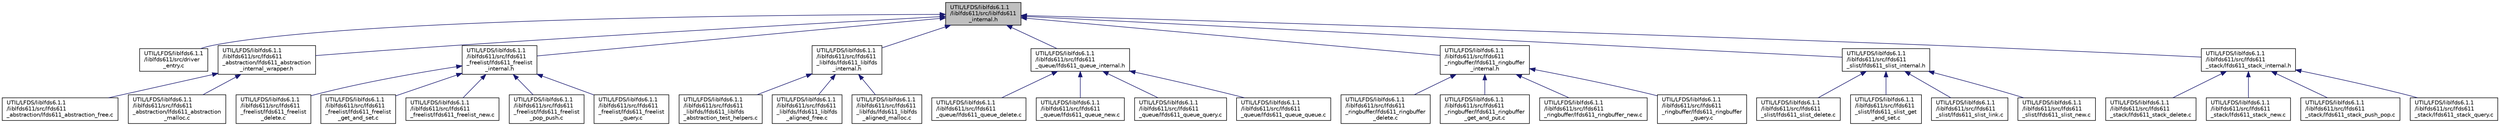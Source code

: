 digraph "UTIL/LFDS/liblfds6.1.1/liblfds611/src/liblfds611_internal.h"
{
 // LATEX_PDF_SIZE
  edge [fontname="Helvetica",fontsize="10",labelfontname="Helvetica",labelfontsize="10"];
  node [fontname="Helvetica",fontsize="10",shape=record];
  Node1 [label="UTIL/LFDS/liblfds6.1.1\l/liblfds611/src/liblfds611\l_internal.h",height=0.2,width=0.4,color="black", fillcolor="grey75", style="filled", fontcolor="black",tooltip=" "];
  Node1 -> Node2 [dir="back",color="midnightblue",fontsize="10",style="solid",fontname="Helvetica"];
  Node2 [label="UTIL/LFDS/liblfds6.1.1\l/liblfds611/src/driver\l_entry.c",height=0.2,width=0.4,color="black", fillcolor="white", style="filled",URL="$liblfds6_81_81_2liblfds611_2src_2driver__entry_8c.html",tooltip=" "];
  Node1 -> Node3 [dir="back",color="midnightblue",fontsize="10",style="solid",fontname="Helvetica"];
  Node3 [label="UTIL/LFDS/liblfds6.1.1\l/liblfds611/src/lfds611\l_abstraction/lfds611_abstraction\l_internal_wrapper.h",height=0.2,width=0.4,color="black", fillcolor="white", style="filled",URL="$lfds611__abstraction__internal__wrapper_8h.html",tooltip=" "];
  Node3 -> Node4 [dir="back",color="midnightblue",fontsize="10",style="solid",fontname="Helvetica"];
  Node4 [label="UTIL/LFDS/liblfds6.1.1\l/liblfds611/src/lfds611\l_abstraction/lfds611_abstraction_free.c",height=0.2,width=0.4,color="black", fillcolor="white", style="filled",URL="$lfds611__abstraction__free_8c.html",tooltip=" "];
  Node3 -> Node5 [dir="back",color="midnightblue",fontsize="10",style="solid",fontname="Helvetica"];
  Node5 [label="UTIL/LFDS/liblfds6.1.1\l/liblfds611/src/lfds611\l_abstraction/lfds611_abstraction\l_malloc.c",height=0.2,width=0.4,color="black", fillcolor="white", style="filled",URL="$lfds611__abstraction__malloc_8c.html",tooltip=" "];
  Node1 -> Node6 [dir="back",color="midnightblue",fontsize="10",style="solid",fontname="Helvetica"];
  Node6 [label="UTIL/LFDS/liblfds6.1.1\l/liblfds611/src/lfds611\l_freelist/lfds611_freelist\l_internal.h",height=0.2,width=0.4,color="black", fillcolor="white", style="filled",URL="$lfds611__freelist__internal_8h.html",tooltip=" "];
  Node6 -> Node7 [dir="back",color="midnightblue",fontsize="10",style="solid",fontname="Helvetica"];
  Node7 [label="UTIL/LFDS/liblfds6.1.1\l/liblfds611/src/lfds611\l_freelist/lfds611_freelist\l_delete.c",height=0.2,width=0.4,color="black", fillcolor="white", style="filled",URL="$lfds611__freelist__delete_8c.html",tooltip=" "];
  Node6 -> Node8 [dir="back",color="midnightblue",fontsize="10",style="solid",fontname="Helvetica"];
  Node8 [label="UTIL/LFDS/liblfds6.1.1\l/liblfds611/src/lfds611\l_freelist/lfds611_freelist\l_get_and_set.c",height=0.2,width=0.4,color="black", fillcolor="white", style="filled",URL="$lfds611__freelist__get__and__set_8c.html",tooltip=" "];
  Node6 -> Node9 [dir="back",color="midnightblue",fontsize="10",style="solid",fontname="Helvetica"];
  Node9 [label="UTIL/LFDS/liblfds6.1.1\l/liblfds611/src/lfds611\l_freelist/lfds611_freelist_new.c",height=0.2,width=0.4,color="black", fillcolor="white", style="filled",URL="$lfds611__freelist__new_8c.html",tooltip=" "];
  Node6 -> Node10 [dir="back",color="midnightblue",fontsize="10",style="solid",fontname="Helvetica"];
  Node10 [label="UTIL/LFDS/liblfds6.1.1\l/liblfds611/src/lfds611\l_freelist/lfds611_freelist\l_pop_push.c",height=0.2,width=0.4,color="black", fillcolor="white", style="filled",URL="$lfds611__freelist__pop__push_8c.html",tooltip=" "];
  Node6 -> Node11 [dir="back",color="midnightblue",fontsize="10",style="solid",fontname="Helvetica"];
  Node11 [label="UTIL/LFDS/liblfds6.1.1\l/liblfds611/src/lfds611\l_freelist/lfds611_freelist\l_query.c",height=0.2,width=0.4,color="black", fillcolor="white", style="filled",URL="$lfds611__freelist__query_8c.html",tooltip=" "];
  Node1 -> Node12 [dir="back",color="midnightblue",fontsize="10",style="solid",fontname="Helvetica"];
  Node12 [label="UTIL/LFDS/liblfds6.1.1\l/liblfds611/src/lfds611\l_liblfds/lfds611_liblfds\l_internal.h",height=0.2,width=0.4,color="black", fillcolor="white", style="filled",URL="$lfds611__liblfds__internal_8h.html",tooltip=" "];
  Node12 -> Node13 [dir="back",color="midnightblue",fontsize="10",style="solid",fontname="Helvetica"];
  Node13 [label="UTIL/LFDS/liblfds6.1.1\l/liblfds611/src/lfds611\l_liblfds/lfds611_liblfds\l_abstraction_test_helpers.c",height=0.2,width=0.4,color="black", fillcolor="white", style="filled",URL="$lfds611__liblfds__abstraction__test__helpers_8c.html",tooltip=" "];
  Node12 -> Node14 [dir="back",color="midnightblue",fontsize="10",style="solid",fontname="Helvetica"];
  Node14 [label="UTIL/LFDS/liblfds6.1.1\l/liblfds611/src/lfds611\l_liblfds/lfds611_liblfds\l_aligned_free.c",height=0.2,width=0.4,color="black", fillcolor="white", style="filled",URL="$lfds611__liblfds__aligned__free_8c.html",tooltip=" "];
  Node12 -> Node15 [dir="back",color="midnightblue",fontsize="10",style="solid",fontname="Helvetica"];
  Node15 [label="UTIL/LFDS/liblfds6.1.1\l/liblfds611/src/lfds611\l_liblfds/lfds611_liblfds\l_aligned_malloc.c",height=0.2,width=0.4,color="black", fillcolor="white", style="filled",URL="$lfds611__liblfds__aligned__malloc_8c.html",tooltip=" "];
  Node1 -> Node16 [dir="back",color="midnightblue",fontsize="10",style="solid",fontname="Helvetica"];
  Node16 [label="UTIL/LFDS/liblfds6.1.1\l/liblfds611/src/lfds611\l_queue/lfds611_queue_internal.h",height=0.2,width=0.4,color="black", fillcolor="white", style="filled",URL="$lfds611__queue__internal_8h.html",tooltip=" "];
  Node16 -> Node17 [dir="back",color="midnightblue",fontsize="10",style="solid",fontname="Helvetica"];
  Node17 [label="UTIL/LFDS/liblfds6.1.1\l/liblfds611/src/lfds611\l_queue/lfds611_queue_delete.c",height=0.2,width=0.4,color="black", fillcolor="white", style="filled",URL="$lfds611__queue__delete_8c.html",tooltip=" "];
  Node16 -> Node18 [dir="back",color="midnightblue",fontsize="10",style="solid",fontname="Helvetica"];
  Node18 [label="UTIL/LFDS/liblfds6.1.1\l/liblfds611/src/lfds611\l_queue/lfds611_queue_new.c",height=0.2,width=0.4,color="black", fillcolor="white", style="filled",URL="$lfds611__queue__new_8c.html",tooltip=" "];
  Node16 -> Node19 [dir="back",color="midnightblue",fontsize="10",style="solid",fontname="Helvetica"];
  Node19 [label="UTIL/LFDS/liblfds6.1.1\l/liblfds611/src/lfds611\l_queue/lfds611_queue_query.c",height=0.2,width=0.4,color="black", fillcolor="white", style="filled",URL="$lfds611__queue__query_8c.html",tooltip=" "];
  Node16 -> Node20 [dir="back",color="midnightblue",fontsize="10",style="solid",fontname="Helvetica"];
  Node20 [label="UTIL/LFDS/liblfds6.1.1\l/liblfds611/src/lfds611\l_queue/lfds611_queue_queue.c",height=0.2,width=0.4,color="black", fillcolor="white", style="filled",URL="$lfds611__queue__queue_8c.html",tooltip=" "];
  Node1 -> Node21 [dir="back",color="midnightblue",fontsize="10",style="solid",fontname="Helvetica"];
  Node21 [label="UTIL/LFDS/liblfds6.1.1\l/liblfds611/src/lfds611\l_ringbuffer/lfds611_ringbuffer\l_internal.h",height=0.2,width=0.4,color="black", fillcolor="white", style="filled",URL="$lfds611__ringbuffer__internal_8h.html",tooltip=" "];
  Node21 -> Node22 [dir="back",color="midnightblue",fontsize="10",style="solid",fontname="Helvetica"];
  Node22 [label="UTIL/LFDS/liblfds6.1.1\l/liblfds611/src/lfds611\l_ringbuffer/lfds611_ringbuffer\l_delete.c",height=0.2,width=0.4,color="black", fillcolor="white", style="filled",URL="$lfds611__ringbuffer__delete_8c.html",tooltip=" "];
  Node21 -> Node23 [dir="back",color="midnightblue",fontsize="10",style="solid",fontname="Helvetica"];
  Node23 [label="UTIL/LFDS/liblfds6.1.1\l/liblfds611/src/lfds611\l_ringbuffer/lfds611_ringbuffer\l_get_and_put.c",height=0.2,width=0.4,color="black", fillcolor="white", style="filled",URL="$lfds611__ringbuffer__get__and__put_8c.html",tooltip=" "];
  Node21 -> Node24 [dir="back",color="midnightblue",fontsize="10",style="solid",fontname="Helvetica"];
  Node24 [label="UTIL/LFDS/liblfds6.1.1\l/liblfds611/src/lfds611\l_ringbuffer/lfds611_ringbuffer_new.c",height=0.2,width=0.4,color="black", fillcolor="white", style="filled",URL="$lfds611__ringbuffer__new_8c.html",tooltip=" "];
  Node21 -> Node25 [dir="back",color="midnightblue",fontsize="10",style="solid",fontname="Helvetica"];
  Node25 [label="UTIL/LFDS/liblfds6.1.1\l/liblfds611/src/lfds611\l_ringbuffer/lfds611_ringbuffer\l_query.c",height=0.2,width=0.4,color="black", fillcolor="white", style="filled",URL="$lfds611__ringbuffer__query_8c.html",tooltip=" "];
  Node1 -> Node26 [dir="back",color="midnightblue",fontsize="10",style="solid",fontname="Helvetica"];
  Node26 [label="UTIL/LFDS/liblfds6.1.1\l/liblfds611/src/lfds611\l_slist/lfds611_slist_internal.h",height=0.2,width=0.4,color="black", fillcolor="white", style="filled",URL="$lfds611__slist__internal_8h.html",tooltip=" "];
  Node26 -> Node27 [dir="back",color="midnightblue",fontsize="10",style="solid",fontname="Helvetica"];
  Node27 [label="UTIL/LFDS/liblfds6.1.1\l/liblfds611/src/lfds611\l_slist/lfds611_slist_delete.c",height=0.2,width=0.4,color="black", fillcolor="white", style="filled",URL="$lfds611__slist__delete_8c.html",tooltip=" "];
  Node26 -> Node28 [dir="back",color="midnightblue",fontsize="10",style="solid",fontname="Helvetica"];
  Node28 [label="UTIL/LFDS/liblfds6.1.1\l/liblfds611/src/lfds611\l_slist/lfds611_slist_get\l_and_set.c",height=0.2,width=0.4,color="black", fillcolor="white", style="filled",URL="$lfds611__slist__get__and__set_8c.html",tooltip=" "];
  Node26 -> Node29 [dir="back",color="midnightblue",fontsize="10",style="solid",fontname="Helvetica"];
  Node29 [label="UTIL/LFDS/liblfds6.1.1\l/liblfds611/src/lfds611\l_slist/lfds611_slist_link.c",height=0.2,width=0.4,color="black", fillcolor="white", style="filled",URL="$lfds611__slist__link_8c.html",tooltip=" "];
  Node26 -> Node30 [dir="back",color="midnightblue",fontsize="10",style="solid",fontname="Helvetica"];
  Node30 [label="UTIL/LFDS/liblfds6.1.1\l/liblfds611/src/lfds611\l_slist/lfds611_slist_new.c",height=0.2,width=0.4,color="black", fillcolor="white", style="filled",URL="$lfds611__slist__new_8c.html",tooltip=" "];
  Node1 -> Node31 [dir="back",color="midnightblue",fontsize="10",style="solid",fontname="Helvetica"];
  Node31 [label="UTIL/LFDS/liblfds6.1.1\l/liblfds611/src/lfds611\l_stack/lfds611_stack_internal.h",height=0.2,width=0.4,color="black", fillcolor="white", style="filled",URL="$lfds611__stack__internal_8h.html",tooltip=" "];
  Node31 -> Node32 [dir="back",color="midnightblue",fontsize="10",style="solid",fontname="Helvetica"];
  Node32 [label="UTIL/LFDS/liblfds6.1.1\l/liblfds611/src/lfds611\l_stack/lfds611_stack_delete.c",height=0.2,width=0.4,color="black", fillcolor="white", style="filled",URL="$lfds611__stack__delete_8c.html",tooltip=" "];
  Node31 -> Node33 [dir="back",color="midnightblue",fontsize="10",style="solid",fontname="Helvetica"];
  Node33 [label="UTIL/LFDS/liblfds6.1.1\l/liblfds611/src/lfds611\l_stack/lfds611_stack_new.c",height=0.2,width=0.4,color="black", fillcolor="white", style="filled",URL="$lfds611__stack__new_8c.html",tooltip=" "];
  Node31 -> Node34 [dir="back",color="midnightblue",fontsize="10",style="solid",fontname="Helvetica"];
  Node34 [label="UTIL/LFDS/liblfds6.1.1\l/liblfds611/src/lfds611\l_stack/lfds611_stack_push_pop.c",height=0.2,width=0.4,color="black", fillcolor="white", style="filled",URL="$lfds611__stack__push__pop_8c.html",tooltip=" "];
  Node31 -> Node35 [dir="back",color="midnightblue",fontsize="10",style="solid",fontname="Helvetica"];
  Node35 [label="UTIL/LFDS/liblfds6.1.1\l/liblfds611/src/lfds611\l_stack/lfds611_stack_query.c",height=0.2,width=0.4,color="black", fillcolor="white", style="filled",URL="$lfds611__stack__query_8c.html",tooltip=" "];
}
